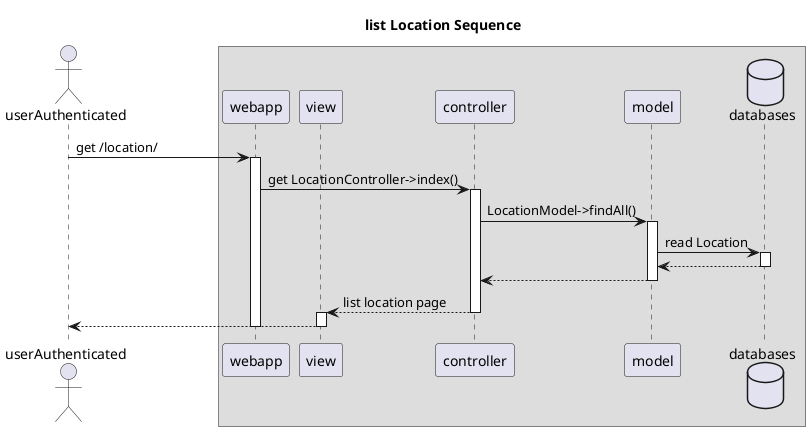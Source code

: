 @startuml

title **list Location Sequence**

actor userAuthenticated as user
box
participant webapp
participant view
participant controller
participant model
database databases
end box

skinparam BoxPadding 80

user -> webapp ++ : get /location/
webapp -> controller ++ : get LocationController->index()
controller -> model ++ : LocationModel->findAll()
model -> databases ++ : read Location
return
return
controller --> view -- : list location page
view ++
view --> user --
webapp --

@enduml
